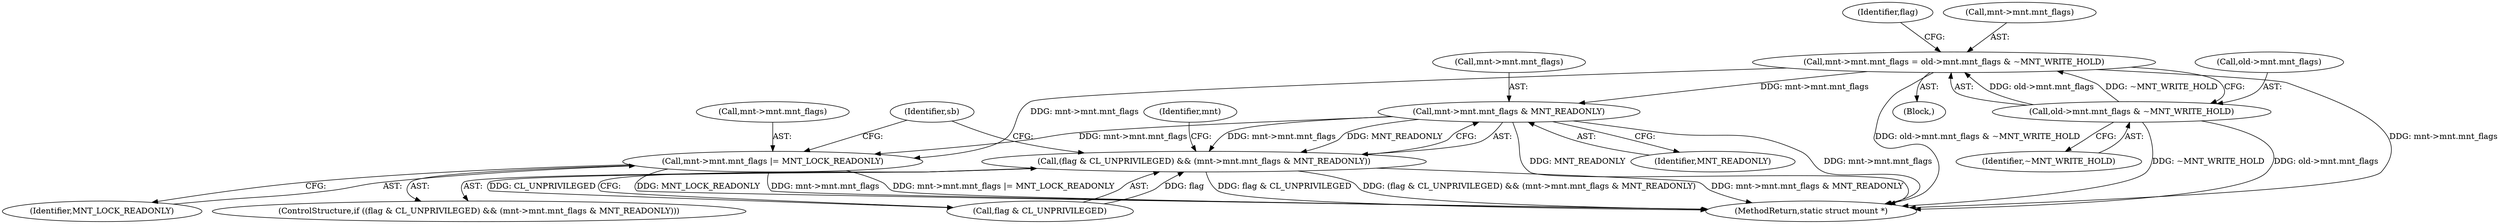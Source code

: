 digraph "0_linux_132c94e31b8bca8ea921f9f96a57d684fa4ae0a9@pointer" {
"1000187" [label="(Call,mnt->mnt.mnt_flags & MNT_READONLY)"];
"1000169" [label="(Call,mnt->mnt.mnt_flags = old->mnt.mnt_flags & ~MNT_WRITE_HOLD)"];
"1000175" [label="(Call,old->mnt.mnt_flags & ~MNT_WRITE_HOLD)"];
"1000183" [label="(Call,(flag & CL_UNPRIVILEGED) && (mnt->mnt.mnt_flags & MNT_READONLY))"];
"1000194" [label="(Call,mnt->mnt.mnt_flags |= MNT_LOCK_READONLY)"];
"1000185" [label="(Identifier,flag)"];
"1000200" [label="(Identifier,MNT_LOCK_READONLY)"];
"1000194" [label="(Call,mnt->mnt.mnt_flags |= MNT_LOCK_READONLY)"];
"1000176" [label="(Call,old->mnt.mnt_flags)"];
"1000355" [label="(MethodReturn,static struct mount *)"];
"1000169" [label="(Call,mnt->mnt.mnt_flags = old->mnt.mnt_flags & ~MNT_WRITE_HOLD)"];
"1000183" [label="(Call,(flag & CL_UNPRIVILEGED) && (mnt->mnt.mnt_flags & MNT_READONLY))"];
"1000204" [label="(Identifier,sb)"];
"1000193" [label="(Identifier,MNT_READONLY)"];
"1000197" [label="(Identifier,mnt)"];
"1000107" [label="(Block,)"];
"1000170" [label="(Call,mnt->mnt.mnt_flags)"];
"1000181" [label="(Identifier,~MNT_WRITE_HOLD)"];
"1000184" [label="(Call,flag & CL_UNPRIVILEGED)"];
"1000182" [label="(ControlStructure,if ((flag & CL_UNPRIVILEGED) && (mnt->mnt.mnt_flags & MNT_READONLY)))"];
"1000187" [label="(Call,mnt->mnt.mnt_flags & MNT_READONLY)"];
"1000195" [label="(Call,mnt->mnt.mnt_flags)"];
"1000188" [label="(Call,mnt->mnt.mnt_flags)"];
"1000175" [label="(Call,old->mnt.mnt_flags & ~MNT_WRITE_HOLD)"];
"1000187" -> "1000183"  [label="AST: "];
"1000187" -> "1000193"  [label="CFG: "];
"1000188" -> "1000187"  [label="AST: "];
"1000193" -> "1000187"  [label="AST: "];
"1000183" -> "1000187"  [label="CFG: "];
"1000187" -> "1000355"  [label="DDG: mnt->mnt.mnt_flags"];
"1000187" -> "1000355"  [label="DDG: MNT_READONLY"];
"1000187" -> "1000183"  [label="DDG: mnt->mnt.mnt_flags"];
"1000187" -> "1000183"  [label="DDG: MNT_READONLY"];
"1000169" -> "1000187"  [label="DDG: mnt->mnt.mnt_flags"];
"1000187" -> "1000194"  [label="DDG: mnt->mnt.mnt_flags"];
"1000169" -> "1000107"  [label="AST: "];
"1000169" -> "1000175"  [label="CFG: "];
"1000170" -> "1000169"  [label="AST: "];
"1000175" -> "1000169"  [label="AST: "];
"1000185" -> "1000169"  [label="CFG: "];
"1000169" -> "1000355"  [label="DDG: mnt->mnt.mnt_flags"];
"1000169" -> "1000355"  [label="DDG: old->mnt.mnt_flags & ~MNT_WRITE_HOLD"];
"1000175" -> "1000169"  [label="DDG: old->mnt.mnt_flags"];
"1000175" -> "1000169"  [label="DDG: ~MNT_WRITE_HOLD"];
"1000169" -> "1000194"  [label="DDG: mnt->mnt.mnt_flags"];
"1000175" -> "1000181"  [label="CFG: "];
"1000176" -> "1000175"  [label="AST: "];
"1000181" -> "1000175"  [label="AST: "];
"1000175" -> "1000355"  [label="DDG: ~MNT_WRITE_HOLD"];
"1000175" -> "1000355"  [label="DDG: old->mnt.mnt_flags"];
"1000183" -> "1000182"  [label="AST: "];
"1000183" -> "1000184"  [label="CFG: "];
"1000184" -> "1000183"  [label="AST: "];
"1000197" -> "1000183"  [label="CFG: "];
"1000204" -> "1000183"  [label="CFG: "];
"1000183" -> "1000355"  [label="DDG: mnt->mnt.mnt_flags & MNT_READONLY"];
"1000183" -> "1000355"  [label="DDG: flag & CL_UNPRIVILEGED"];
"1000183" -> "1000355"  [label="DDG: (flag & CL_UNPRIVILEGED) && (mnt->mnt.mnt_flags & MNT_READONLY)"];
"1000184" -> "1000183"  [label="DDG: flag"];
"1000184" -> "1000183"  [label="DDG: CL_UNPRIVILEGED"];
"1000194" -> "1000182"  [label="AST: "];
"1000194" -> "1000200"  [label="CFG: "];
"1000195" -> "1000194"  [label="AST: "];
"1000200" -> "1000194"  [label="AST: "];
"1000204" -> "1000194"  [label="CFG: "];
"1000194" -> "1000355"  [label="DDG: mnt->mnt.mnt_flags |= MNT_LOCK_READONLY"];
"1000194" -> "1000355"  [label="DDG: MNT_LOCK_READONLY"];
"1000194" -> "1000355"  [label="DDG: mnt->mnt.mnt_flags"];
}
